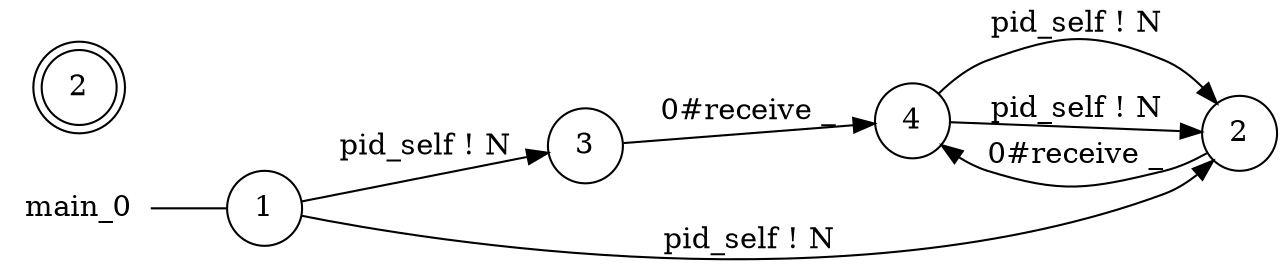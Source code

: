 digraph main_0 {
	rankdir="LR";
	n_0 [label="main_0", shape="plaintext"];
	n_1 [id="1", shape=circle, label="1"];
	n_0 -> n_1 [arrowhead=none];
	n_2 [id="7", shape=circle, label="3"];
	n_3 [id="3", shape=circle, label="4"];
	n_4 [id="2", shape=doublecircle, label="2"];
	n_5 [id="5", shape=circle, label="2"];

	n_3 -> n_5 [id="[$e|15]", label="pid_self ! N"];
	n_1 -> n_5 [id="[$e|16]", label="pid_self ! N"];
	n_1 -> n_2 [id="[$e|0]", label="pid_self ! N"];
	n_2 -> n_3 [id="[$e|12]", label="0#receive _"];
	n_5 -> n_3 [id="[$e|3]", label="0#receive _"];
	n_3 -> n_5 [id="[$e|10]", label="pid_self ! N"];
}
